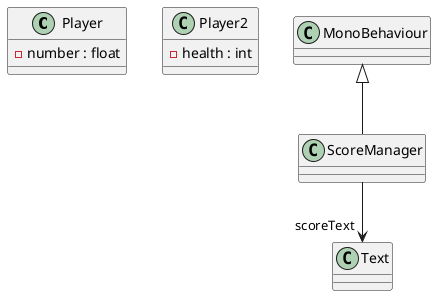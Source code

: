 @startuml test1
skinparam Linetype ortho  
' alternative polyline

class Player {
   ' -health : int
   -number : float
}

class Player2 {
    -health : int
}

MonoBehaviour <|-- ScoreManager
/'ScoreManager --> "instance" ScoreManager
ScoreManager --> "cacheObject" CacheScript
ScoreManager --> "otherCacheObject" CacheScript '/
ScoreManager --> "scoreText" Text
@enduml